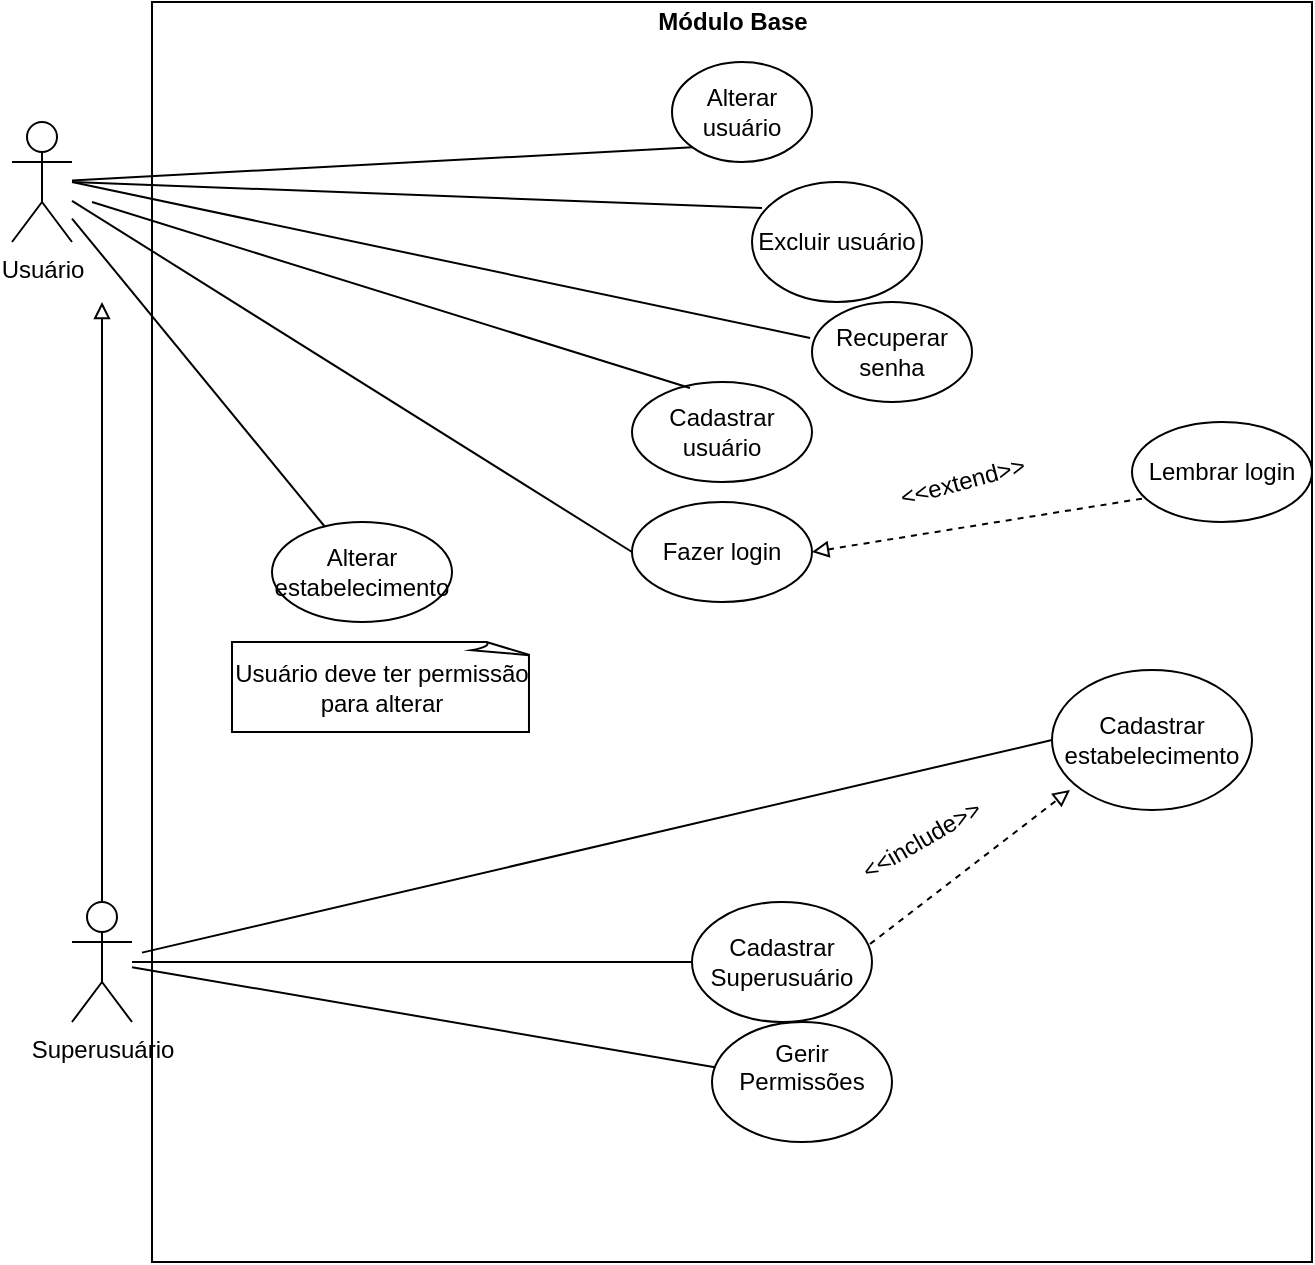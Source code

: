 <mxfile version="14.5.4" type="device"><diagram id="r2TXKXYd1fOMMAbh36WU" name="Módulo Base"><mxGraphModel dx="868" dy="487" grid="1" gridSize="10" guides="1" tooltips="1" connect="1" arrows="1" fold="1" page="1" pageScale="1" pageWidth="1169" pageHeight="827" math="0" shadow="0"><root><mxCell id="0"/><mxCell id="1" parent="0"/><mxCell id="kCk4mkNy2ZZv59qqvGlO-32" value="" style="verticalLabelPosition=bottom;verticalAlign=top;html=1;shape=mxgraph.basic.rect;fillColor2=none;strokeWidth=1;size=20;indent=5;fillColor=none;" vertex="1" parent="1"><mxGeometry x="100" y="10" width="580" height="630" as="geometry"/></mxCell><mxCell id="Hwp_QZLsdiM99F3vafGB-8" style="edgeStyle=orthogonalEdgeStyle;orthogonalLoop=1;jettySize=auto;html=1;endArrow=block;endFill=0;" parent="1" source="Hwp_QZLsdiM99F3vafGB-7" edge="1"><mxGeometry relative="1" as="geometry"><mxPoint x="75" y="160" as="targetPoint"/></mxGeometry></mxCell><mxCell id="Hwp_QZLsdiM99F3vafGB-7" value="Superusuário" style="shape=umlActor;verticalLabelPosition=bottom;verticalAlign=top;html=1;labelBackgroundColor=none;align=center;" parent="1" vertex="1"><mxGeometry x="60" y="460" width="30" height="60" as="geometry"/></mxCell><mxCell id="Hwp_QZLsdiM99F3vafGB-1" value="&lt;div&gt;Usuário&lt;/div&gt;&lt;div&gt;&lt;br&gt;&lt;/div&gt;" style="shape=umlActor;verticalLabelPosition=bottom;verticalAlign=top;html=1;align=center;labelPosition=center;labelBackgroundColor=none;labelBorderColor=none;" parent="1" vertex="1"><mxGeometry x="30" y="70" width="30" height="60" as="geometry"/></mxCell><mxCell id="Hwp_QZLsdiM99F3vafGB-10" style="edgeStyle=orthogonalEdgeStyle;rounded=0;orthogonalLoop=1;jettySize=auto;html=1;endArrow=none;endFill=0;" parent="1" source="Hwp_QZLsdiM99F3vafGB-9" edge="1" target="Hwp_QZLsdiM99F3vafGB-7"><mxGeometry relative="1" as="geometry"><mxPoint x="100" y="400" as="targetPoint"/></mxGeometry></mxCell><mxCell id="Hwp_QZLsdiM99F3vafGB-9" value="Cadastrar Superusuário" style="ellipse;whiteSpace=wrap;html=1;labelBackgroundColor=none;align=center;" parent="1" vertex="1"><mxGeometry x="370" y="460" width="90" height="60" as="geometry"/></mxCell><mxCell id="Hwp_QZLsdiM99F3vafGB-11" value="&lt;div&gt;Gerir Permissões&lt;/div&gt;&lt;div&gt;&lt;br&gt;&lt;/div&gt;" style="ellipse;whiteSpace=wrap;html=1;labelBackgroundColor=none;align=center;" parent="1" vertex="1"><mxGeometry x="380" y="520" width="90" height="60" as="geometry"/></mxCell><mxCell id="Hwp_QZLsdiM99F3vafGB-16" value="" style="endArrow=none;html=1;strokeColor=#000000;" parent="1" source="Hwp_QZLsdiM99F3vafGB-11" edge="1" target="Hwp_QZLsdiM99F3vafGB-7"><mxGeometry width="50" height="50" relative="1" as="geometry"><mxPoint x="420" y="290" as="sourcePoint"/><mxPoint x="110" y="420" as="targetPoint"/><Array as="points"/></mxGeometry></mxCell><mxCell id="Hwp_QZLsdiM99F3vafGB-17" value="Cadastrar estabelecimento" style="ellipse;whiteSpace=wrap;html=1;labelBackgroundColor=none;align=center;" parent="1" vertex="1"><mxGeometry x="550" y="344" width="100" height="70" as="geometry"/></mxCell><mxCell id="Hwp_QZLsdiM99F3vafGB-21" value="" style="endArrow=none;html=1;strokeColor=#000000;sourcePerimeterSpacing=5;targetPerimeterSpacing=5;entryX=0;entryY=0.5;entryDx=0;entryDy=0;" parent="1" edge="1" target="Hwp_QZLsdiM99F3vafGB-17" source="Hwp_QZLsdiM99F3vafGB-7"><mxGeometry width="50" height="50" relative="1" as="geometry"><mxPoint x="120" y="380" as="sourcePoint"/><mxPoint x="540" y="330" as="targetPoint"/></mxGeometry></mxCell><mxCell id="Hwp_QZLsdiM99F3vafGB-24" value="" style="endArrow=block;html=1;strokeColor=#000000;exitX=0.989;exitY=0.35;exitDx=0;exitDy=0;exitPerimeter=0;entryX=0.09;entryY=0.857;entryDx=0;entryDy=0;entryPerimeter=0;endFill=0;dashed=1;" parent="1" source="Hwp_QZLsdiM99F3vafGB-9" target="Hwp_QZLsdiM99F3vafGB-17" edge="1"><mxGeometry width="50" height="50" relative="1" as="geometry"><mxPoint x="420" y="290" as="sourcePoint"/><mxPoint x="470" y="240" as="targetPoint"/></mxGeometry></mxCell><mxCell id="Hwp_QZLsdiM99F3vafGB-27" value="&amp;lt;&amp;lt;include&amp;gt;&amp;gt;" style="text;html=1;strokeColor=none;fillColor=none;align=center;verticalAlign=middle;whiteSpace=wrap;rounded=0;labelBackgroundColor=none;rotation=-30;" parent="1" vertex="1"><mxGeometry x="460" y="414" width="50" height="30" as="geometry"/></mxCell><mxCell id="SIGL02yvizDovYICOhOV-1" value="Cadastrar usuário" style="ellipse;whiteSpace=wrap;html=1;" parent="1" vertex="1"><mxGeometry x="340" y="200" width="90" height="50" as="geometry"/></mxCell><mxCell id="SIGL02yvizDovYICOhOV-3" value="Fazer login" style="ellipse;whiteSpace=wrap;html=1;" parent="1" vertex="1"><mxGeometry x="340" y="260" width="90" height="50" as="geometry"/></mxCell><mxCell id="SIGL02yvizDovYICOhOV-4" value="" style="endArrow=none;html=1;entryX=0;entryY=0.5;entryDx=0;entryDy=0;" parent="1" source="Hwp_QZLsdiM99F3vafGB-1" target="SIGL02yvizDovYICOhOV-3" edge="1"><mxGeometry width="50" height="50" relative="1" as="geometry"><mxPoint x="110" y="160" as="sourcePoint"/><mxPoint x="160" y="110" as="targetPoint"/></mxGeometry></mxCell><mxCell id="SIGL02yvizDovYICOhOV-5" value="Lembrar login" style="ellipse;whiteSpace=wrap;html=1;" parent="1" vertex="1"><mxGeometry x="590" y="220" width="90" height="50" as="geometry"/></mxCell><mxCell id="SIGL02yvizDovYICOhOV-6" value="" style="endArrow=none;dashed=1;html=1;exitX=1;exitY=0.5;exitDx=0;exitDy=0;entryX=0.078;entryY=0.76;entryDx=0;entryDy=0;entryPerimeter=0;endFill=0;startArrow=block;startFill=0;" parent="1" source="SIGL02yvizDovYICOhOV-3" target="SIGL02yvizDovYICOhOV-5" edge="1"><mxGeometry width="50" height="50" relative="1" as="geometry"><mxPoint x="280" y="180" as="sourcePoint"/><mxPoint x="330" y="130" as="targetPoint"/></mxGeometry></mxCell><mxCell id="SIGL02yvizDovYICOhOV-7" value="&amp;lt;&amp;lt;extend&amp;gt;&amp;gt;" style="text;html=1;align=center;verticalAlign=middle;resizable=0;points=[];autosize=1;rotation=-15;" parent="1" vertex="1"><mxGeometry x="465" y="240" width="80" height="20" as="geometry"/></mxCell><mxCell id="kCk4mkNy2ZZv59qqvGlO-1" value="&lt;div&gt;Alterar usuário&lt;/div&gt;" style="ellipse;whiteSpace=wrap;html=1;" vertex="1" parent="1"><mxGeometry x="360" y="40" width="70" height="50" as="geometry"/></mxCell><mxCell id="kCk4mkNy2ZZv59qqvGlO-2" value="Excluir usuário" style="ellipse;whiteSpace=wrap;html=1;" vertex="1" parent="1"><mxGeometry x="400" y="100" width="85" height="60" as="geometry"/></mxCell><mxCell id="kCk4mkNy2ZZv59qqvGlO-13" value="" style="endArrow=none;html=1;entryX=0.059;entryY=0.217;entryDx=0;entryDy=0;entryPerimeter=0;" edge="1" parent="1" target="kCk4mkNy2ZZv59qqvGlO-2"><mxGeometry width="50" height="50" relative="1" as="geometry"><mxPoint x="60" y="100" as="sourcePoint"/><mxPoint x="190" y="30" as="targetPoint"/><Array as="points"/></mxGeometry></mxCell><mxCell id="kCk4mkNy2ZZv59qqvGlO-15" value="" style="endArrow=none;html=1;entryX=0;entryY=1;entryDx=0;entryDy=0;" edge="1" parent="1" source="Hwp_QZLsdiM99F3vafGB-1" target="kCk4mkNy2ZZv59qqvGlO-1"><mxGeometry width="50" height="50" relative="1" as="geometry"><mxPoint x="100" y="70" as="sourcePoint"/><mxPoint x="180" y="20" as="targetPoint"/></mxGeometry></mxCell><mxCell id="kCk4mkNy2ZZv59qqvGlO-17" value="" style="endArrow=none;html=1;entryX=0.322;entryY=0.06;entryDx=0;entryDy=0;entryPerimeter=0;" edge="1" parent="1" target="SIGL02yvizDovYICOhOV-1"><mxGeometry width="50" height="50" relative="1" as="geometry"><mxPoint x="70" y="110" as="sourcePoint"/><mxPoint x="230" y="100" as="targetPoint"/><Array as="points"/></mxGeometry></mxCell><mxCell id="kCk4mkNy2ZZv59qqvGlO-18" value="Recuperar senha" style="ellipse;whiteSpace=wrap;html=1;" vertex="1" parent="1"><mxGeometry x="430" y="160" width="80" height="50" as="geometry"/></mxCell><mxCell id="kCk4mkNy2ZZv59qqvGlO-19" value="" style="endArrow=none;html=1;entryX=-0.012;entryY=0.36;entryDx=0;entryDy=0;entryPerimeter=0;" edge="1" parent="1" target="kCk4mkNy2ZZv59qqvGlO-18"><mxGeometry width="50" height="50" relative="1" as="geometry"><mxPoint x="60" y="100" as="sourcePoint"/><mxPoint x="250" y="90" as="targetPoint"/></mxGeometry></mxCell><mxCell id="kCk4mkNy2ZZv59qqvGlO-20" value="Alterar estabelecimento" style="ellipse;whiteSpace=wrap;html=1;" vertex="1" parent="1"><mxGeometry x="160" y="270" width="90" height="50" as="geometry"/></mxCell><mxCell id="kCk4mkNy2ZZv59qqvGlO-21" value="" style="endArrow=none;html=1;" edge="1" parent="1" source="Hwp_QZLsdiM99F3vafGB-1" target="kCk4mkNy2ZZv59qqvGlO-20"><mxGeometry width="50" height="50" relative="1" as="geometry"><mxPoint x="100" y="240" as="sourcePoint"/><mxPoint x="150" y="190" as="targetPoint"/></mxGeometry></mxCell><mxCell id="kCk4mkNy2ZZv59qqvGlO-23" value="Usuário deve ter permissão para alterar" style="whiteSpace=wrap;html=1;shape=mxgraph.basic.document" vertex="1" parent="1"><mxGeometry x="140" y="330" width="150" height="45" as="geometry"/></mxCell><mxCell id="kCk4mkNy2ZZv59qqvGlO-33" value="&lt;b&gt;Módulo Base&lt;br&gt;&lt;/b&gt;" style="text;html=1;align=center;verticalAlign=middle;resizable=0;points=[];autosize=1;" vertex="1" parent="1"><mxGeometry x="345" y="10" width="90" height="20" as="geometry"/></mxCell></root></mxGraphModel></diagram></mxfile>